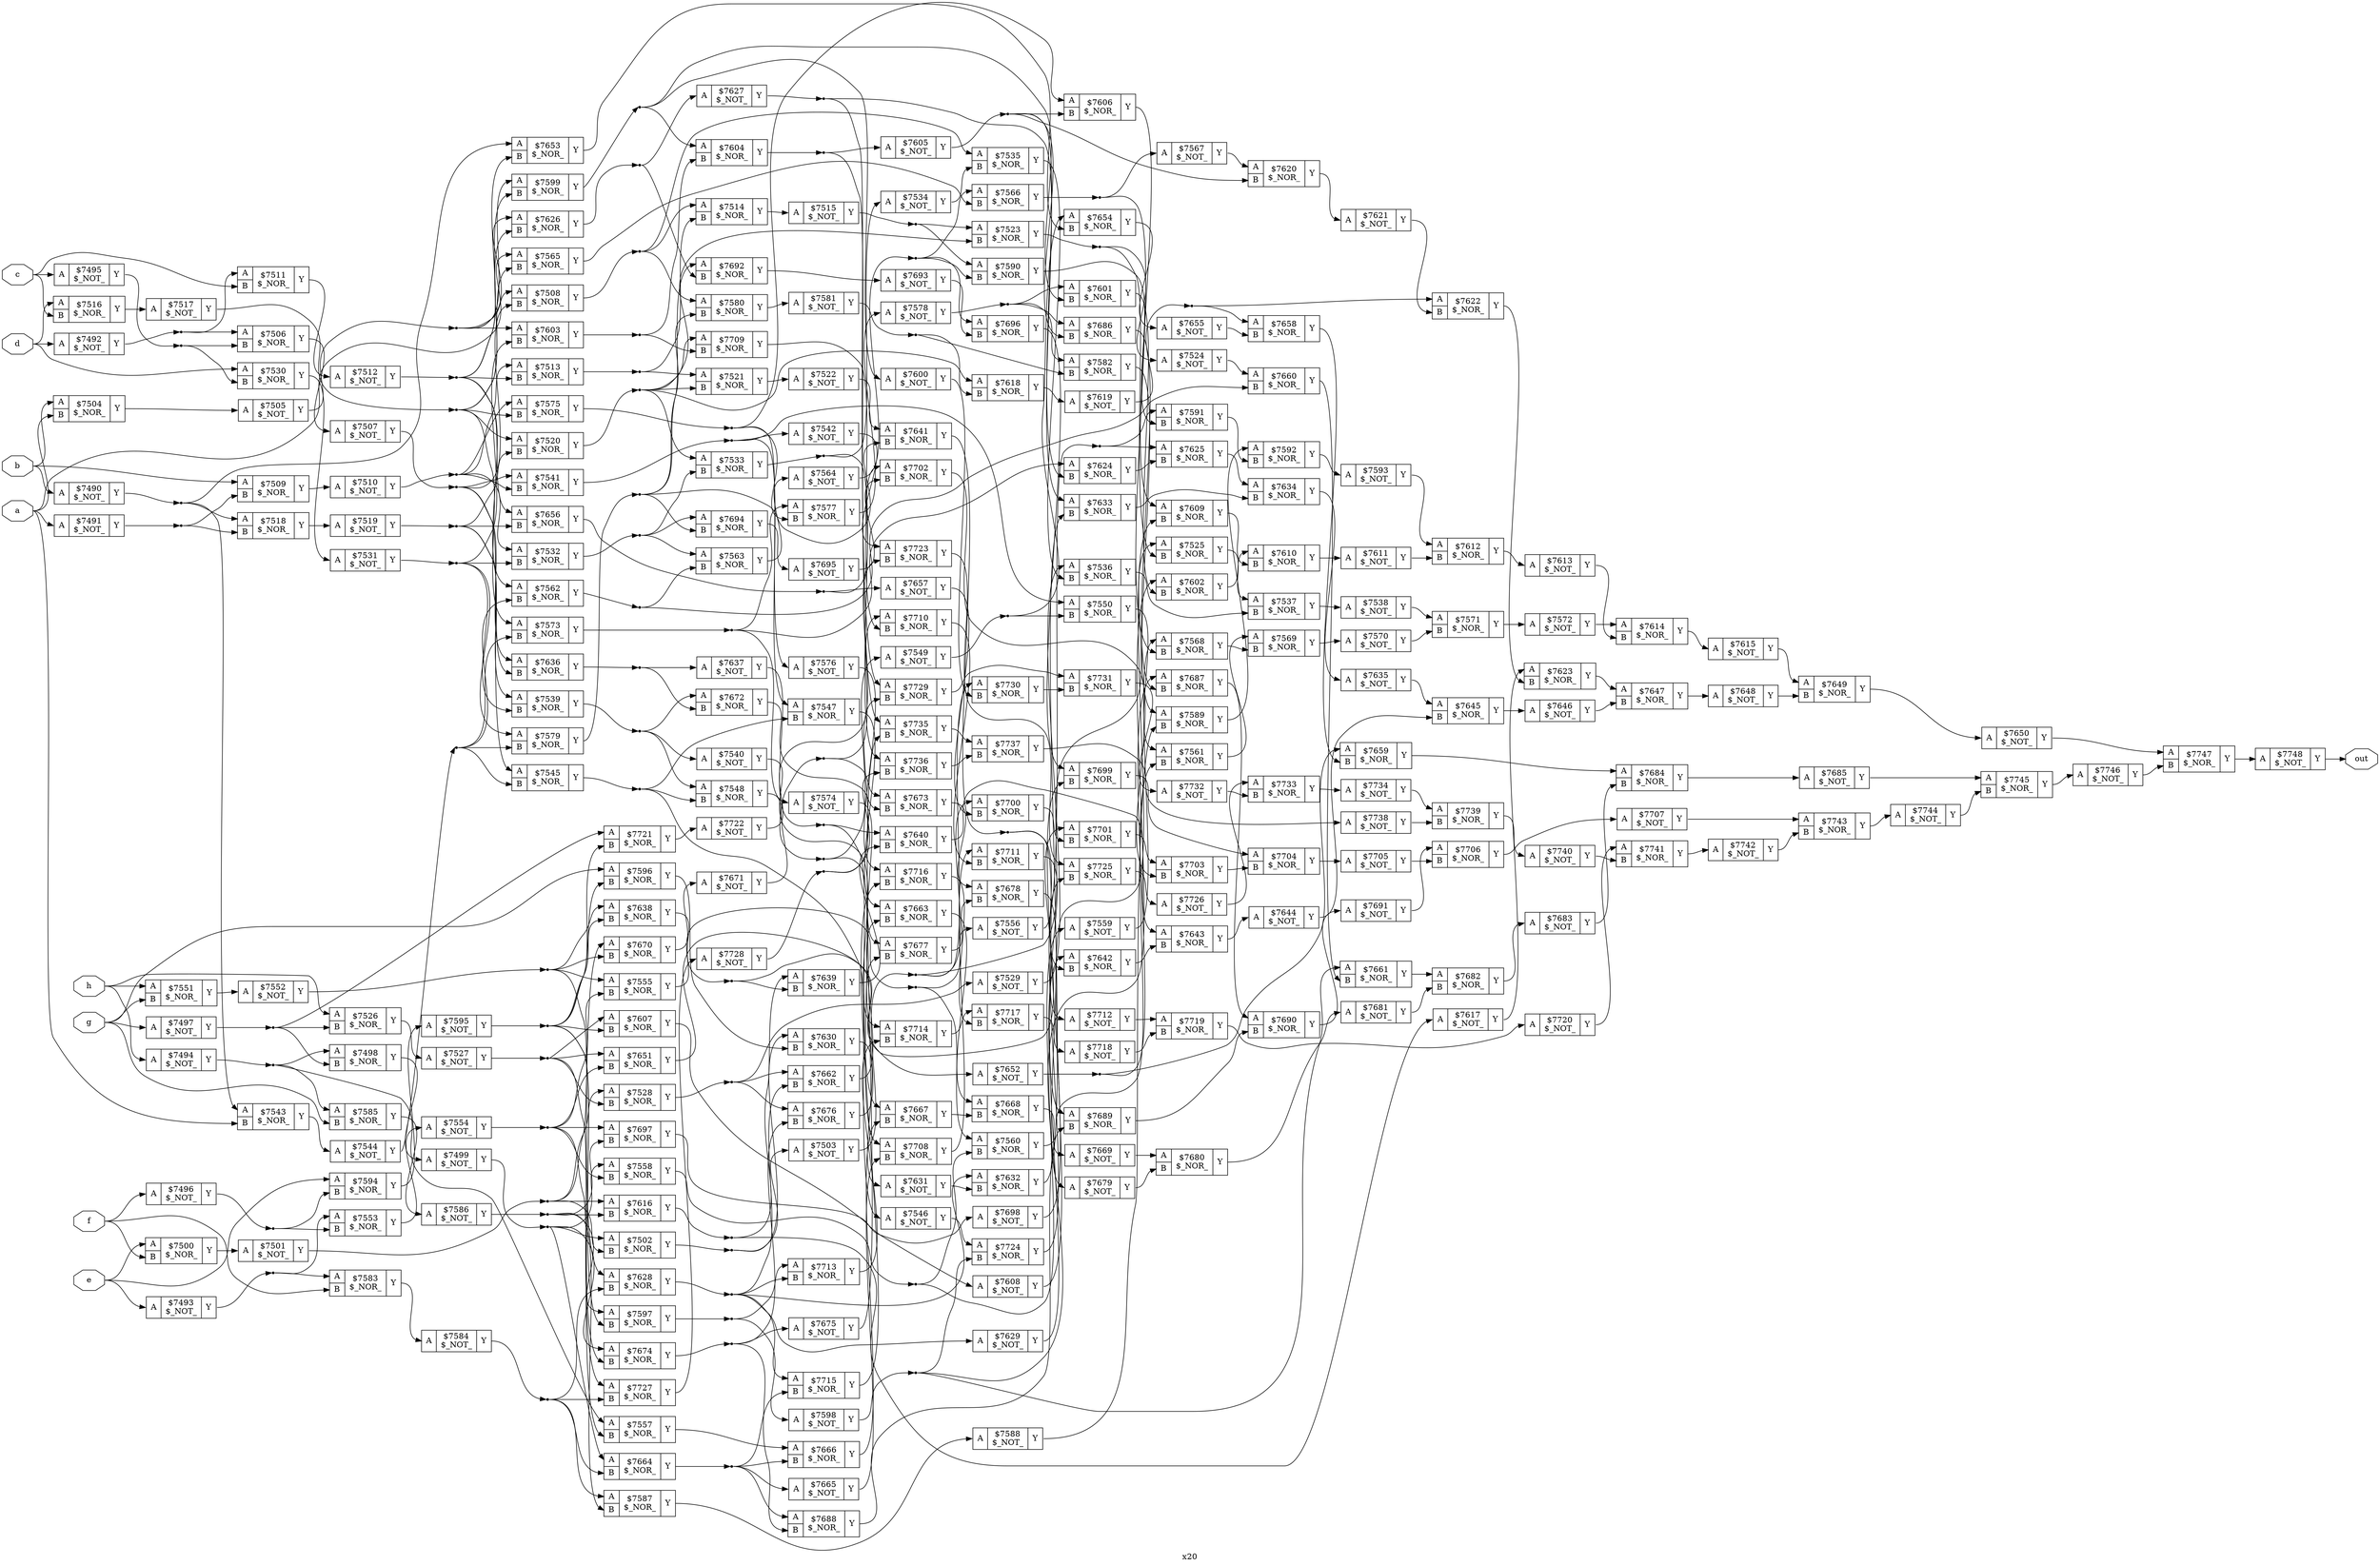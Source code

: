 digraph "x20" {
label="x20";
rankdir="LR";
remincross=true;
n259 [ shape=octagon, label="a", color="black", fontcolor="black" ];
n260 [ shape=octagon, label="b", color="black", fontcolor="black" ];
n261 [ shape=octagon, label="c", color="black", fontcolor="black" ];
n262 [ shape=octagon, label="d", color="black", fontcolor="black" ];
n263 [ shape=octagon, label="e", color="black", fontcolor="black" ];
n264 [ shape=octagon, label="f", color="black", fontcolor="black" ];
n265 [ shape=octagon, label="g", color="black", fontcolor="black" ];
n266 [ shape=octagon, label="h", color="black", fontcolor="black" ];
n267 [ shape=octagon, label="out", color="black", fontcolor="black" ];
c270 [ shape=record, label="{{<p268> A}|$7490\n$_NOT_|{<p269> Y}}" ];
c271 [ shape=record, label="{{<p268> A}|$7491\n$_NOT_|{<p269> Y}}" ];
c272 [ shape=record, label="{{<p268> A}|$7492\n$_NOT_|{<p269> Y}}" ];
c273 [ shape=record, label="{{<p268> A}|$7493\n$_NOT_|{<p269> Y}}" ];
c274 [ shape=record, label="{{<p268> A}|$7494\n$_NOT_|{<p269> Y}}" ];
c275 [ shape=record, label="{{<p268> A}|$7495\n$_NOT_|{<p269> Y}}" ];
c276 [ shape=record, label="{{<p268> A}|$7496\n$_NOT_|{<p269> Y}}" ];
c277 [ shape=record, label="{{<p268> A}|$7497\n$_NOT_|{<p269> Y}}" ];
c279 [ shape=record, label="{{<p268> A|<p278> B}|$7498\n$_NOR_|{<p269> Y}}" ];
c280 [ shape=record, label="{{<p268> A}|$7499\n$_NOT_|{<p269> Y}}" ];
c281 [ shape=record, label="{{<p268> A|<p278> B}|$7500\n$_NOR_|{<p269> Y}}" ];
c282 [ shape=record, label="{{<p268> A}|$7501\n$_NOT_|{<p269> Y}}" ];
c283 [ shape=record, label="{{<p268> A|<p278> B}|$7502\n$_NOR_|{<p269> Y}}" ];
c284 [ shape=record, label="{{<p268> A}|$7503\n$_NOT_|{<p269> Y}}" ];
c285 [ shape=record, label="{{<p268> A|<p278> B}|$7504\n$_NOR_|{<p269> Y}}" ];
c286 [ shape=record, label="{{<p268> A}|$7505\n$_NOT_|{<p269> Y}}" ];
c287 [ shape=record, label="{{<p268> A|<p278> B}|$7506\n$_NOR_|{<p269> Y}}" ];
c288 [ shape=record, label="{{<p268> A}|$7507\n$_NOT_|{<p269> Y}}" ];
c289 [ shape=record, label="{{<p268> A|<p278> B}|$7508\n$_NOR_|{<p269> Y}}" ];
c290 [ shape=record, label="{{<p268> A|<p278> B}|$7509\n$_NOR_|{<p269> Y}}" ];
c291 [ shape=record, label="{{<p268> A}|$7510\n$_NOT_|{<p269> Y}}" ];
c292 [ shape=record, label="{{<p268> A|<p278> B}|$7511\n$_NOR_|{<p269> Y}}" ];
c293 [ shape=record, label="{{<p268> A}|$7512\n$_NOT_|{<p269> Y}}" ];
c294 [ shape=record, label="{{<p268> A|<p278> B}|$7513\n$_NOR_|{<p269> Y}}" ];
c295 [ shape=record, label="{{<p268> A|<p278> B}|$7514\n$_NOR_|{<p269> Y}}" ];
c296 [ shape=record, label="{{<p268> A}|$7515\n$_NOT_|{<p269> Y}}" ];
c297 [ shape=record, label="{{<p268> A|<p278> B}|$7516\n$_NOR_|{<p269> Y}}" ];
c298 [ shape=record, label="{{<p268> A}|$7517\n$_NOT_|{<p269> Y}}" ];
c299 [ shape=record, label="{{<p268> A|<p278> B}|$7518\n$_NOR_|{<p269> Y}}" ];
c300 [ shape=record, label="{{<p268> A}|$7519\n$_NOT_|{<p269> Y}}" ];
c301 [ shape=record, label="{{<p268> A|<p278> B}|$7520\n$_NOR_|{<p269> Y}}" ];
c302 [ shape=record, label="{{<p268> A|<p278> B}|$7521\n$_NOR_|{<p269> Y}}" ];
c303 [ shape=record, label="{{<p268> A}|$7522\n$_NOT_|{<p269> Y}}" ];
c304 [ shape=record, label="{{<p268> A|<p278> B}|$7523\n$_NOR_|{<p269> Y}}" ];
c305 [ shape=record, label="{{<p268> A}|$7524\n$_NOT_|{<p269> Y}}" ];
c306 [ shape=record, label="{{<p268> A|<p278> B}|$7525\n$_NOR_|{<p269> Y}}" ];
c307 [ shape=record, label="{{<p268> A|<p278> B}|$7526\n$_NOR_|{<p269> Y}}" ];
c308 [ shape=record, label="{{<p268> A}|$7527\n$_NOT_|{<p269> Y}}" ];
c309 [ shape=record, label="{{<p268> A|<p278> B}|$7528\n$_NOR_|{<p269> Y}}" ];
c310 [ shape=record, label="{{<p268> A}|$7529\n$_NOT_|{<p269> Y}}" ];
c311 [ shape=record, label="{{<p268> A|<p278> B}|$7530\n$_NOR_|{<p269> Y}}" ];
c312 [ shape=record, label="{{<p268> A}|$7531\n$_NOT_|{<p269> Y}}" ];
c313 [ shape=record, label="{{<p268> A|<p278> B}|$7532\n$_NOR_|{<p269> Y}}" ];
c314 [ shape=record, label="{{<p268> A|<p278> B}|$7533\n$_NOR_|{<p269> Y}}" ];
c315 [ shape=record, label="{{<p268> A}|$7534\n$_NOT_|{<p269> Y}}" ];
c316 [ shape=record, label="{{<p268> A|<p278> B}|$7535\n$_NOR_|{<p269> Y}}" ];
c317 [ shape=record, label="{{<p268> A|<p278> B}|$7536\n$_NOR_|{<p269> Y}}" ];
c318 [ shape=record, label="{{<p268> A|<p278> B}|$7537\n$_NOR_|{<p269> Y}}" ];
c319 [ shape=record, label="{{<p268> A}|$7538\n$_NOT_|{<p269> Y}}" ];
c320 [ shape=record, label="{{<p268> A|<p278> B}|$7539\n$_NOR_|{<p269> Y}}" ];
c321 [ shape=record, label="{{<p268> A}|$7540\n$_NOT_|{<p269> Y}}" ];
c322 [ shape=record, label="{{<p268> A|<p278> B}|$7541\n$_NOR_|{<p269> Y}}" ];
c323 [ shape=record, label="{{<p268> A}|$7542\n$_NOT_|{<p269> Y}}" ];
c324 [ shape=record, label="{{<p268> A|<p278> B}|$7543\n$_NOR_|{<p269> Y}}" ];
c325 [ shape=record, label="{{<p268> A}|$7544\n$_NOT_|{<p269> Y}}" ];
c326 [ shape=record, label="{{<p268> A|<p278> B}|$7545\n$_NOR_|{<p269> Y}}" ];
c327 [ shape=record, label="{{<p268> A}|$7546\n$_NOT_|{<p269> Y}}" ];
c328 [ shape=record, label="{{<p268> A|<p278> B}|$7547\n$_NOR_|{<p269> Y}}" ];
c329 [ shape=record, label="{{<p268> A|<p278> B}|$7548\n$_NOR_|{<p269> Y}}" ];
c330 [ shape=record, label="{{<p268> A}|$7549\n$_NOT_|{<p269> Y}}" ];
c331 [ shape=record, label="{{<p268> A|<p278> B}|$7550\n$_NOR_|{<p269> Y}}" ];
c332 [ shape=record, label="{{<p268> A|<p278> B}|$7551\n$_NOR_|{<p269> Y}}" ];
c333 [ shape=record, label="{{<p268> A}|$7552\n$_NOT_|{<p269> Y}}" ];
c334 [ shape=record, label="{{<p268> A|<p278> B}|$7553\n$_NOR_|{<p269> Y}}" ];
c335 [ shape=record, label="{{<p268> A}|$7554\n$_NOT_|{<p269> Y}}" ];
c336 [ shape=record, label="{{<p268> A|<p278> B}|$7555\n$_NOR_|{<p269> Y}}" ];
c337 [ shape=record, label="{{<p268> A}|$7556\n$_NOT_|{<p269> Y}}" ];
c338 [ shape=record, label="{{<p268> A|<p278> B}|$7557\n$_NOR_|{<p269> Y}}" ];
c339 [ shape=record, label="{{<p268> A|<p278> B}|$7558\n$_NOR_|{<p269> Y}}" ];
c340 [ shape=record, label="{{<p268> A}|$7559\n$_NOT_|{<p269> Y}}" ];
c341 [ shape=record, label="{{<p268> A|<p278> B}|$7560\n$_NOR_|{<p269> Y}}" ];
c342 [ shape=record, label="{{<p268> A|<p278> B}|$7561\n$_NOR_|{<p269> Y}}" ];
c343 [ shape=record, label="{{<p268> A|<p278> B}|$7562\n$_NOR_|{<p269> Y}}" ];
c344 [ shape=record, label="{{<p268> A|<p278> B}|$7563\n$_NOR_|{<p269> Y}}" ];
c345 [ shape=record, label="{{<p268> A}|$7564\n$_NOT_|{<p269> Y}}" ];
c346 [ shape=record, label="{{<p268> A|<p278> B}|$7565\n$_NOR_|{<p269> Y}}" ];
c347 [ shape=record, label="{{<p268> A|<p278> B}|$7566\n$_NOR_|{<p269> Y}}" ];
c348 [ shape=record, label="{{<p268> A}|$7567\n$_NOT_|{<p269> Y}}" ];
c349 [ shape=record, label="{{<p268> A|<p278> B}|$7568\n$_NOR_|{<p269> Y}}" ];
c350 [ shape=record, label="{{<p268> A|<p278> B}|$7569\n$_NOR_|{<p269> Y}}" ];
c351 [ shape=record, label="{{<p268> A}|$7570\n$_NOT_|{<p269> Y}}" ];
c352 [ shape=record, label="{{<p268> A|<p278> B}|$7571\n$_NOR_|{<p269> Y}}" ];
c353 [ shape=record, label="{{<p268> A}|$7572\n$_NOT_|{<p269> Y}}" ];
c354 [ shape=record, label="{{<p268> A|<p278> B}|$7573\n$_NOR_|{<p269> Y}}" ];
c355 [ shape=record, label="{{<p268> A}|$7574\n$_NOT_|{<p269> Y}}" ];
c356 [ shape=record, label="{{<p268> A|<p278> B}|$7575\n$_NOR_|{<p269> Y}}" ];
c357 [ shape=record, label="{{<p268> A}|$7576\n$_NOT_|{<p269> Y}}" ];
c358 [ shape=record, label="{{<p268> A|<p278> B}|$7577\n$_NOR_|{<p269> Y}}" ];
c359 [ shape=record, label="{{<p268> A}|$7578\n$_NOT_|{<p269> Y}}" ];
c360 [ shape=record, label="{{<p268> A|<p278> B}|$7579\n$_NOR_|{<p269> Y}}" ];
c361 [ shape=record, label="{{<p268> A|<p278> B}|$7580\n$_NOR_|{<p269> Y}}" ];
c362 [ shape=record, label="{{<p268> A}|$7581\n$_NOT_|{<p269> Y}}" ];
c363 [ shape=record, label="{{<p268> A|<p278> B}|$7582\n$_NOR_|{<p269> Y}}" ];
c364 [ shape=record, label="{{<p268> A|<p278> B}|$7583\n$_NOR_|{<p269> Y}}" ];
c365 [ shape=record, label="{{<p268> A}|$7584\n$_NOT_|{<p269> Y}}" ];
c366 [ shape=record, label="{{<p268> A|<p278> B}|$7585\n$_NOR_|{<p269> Y}}" ];
c367 [ shape=record, label="{{<p268> A}|$7586\n$_NOT_|{<p269> Y}}" ];
c368 [ shape=record, label="{{<p268> A|<p278> B}|$7587\n$_NOR_|{<p269> Y}}" ];
c369 [ shape=record, label="{{<p268> A}|$7588\n$_NOT_|{<p269> Y}}" ];
c370 [ shape=record, label="{{<p268> A|<p278> B}|$7589\n$_NOR_|{<p269> Y}}" ];
c371 [ shape=record, label="{{<p268> A|<p278> B}|$7590\n$_NOR_|{<p269> Y}}" ];
c372 [ shape=record, label="{{<p268> A|<p278> B}|$7591\n$_NOR_|{<p269> Y}}" ];
c373 [ shape=record, label="{{<p268> A|<p278> B}|$7592\n$_NOR_|{<p269> Y}}" ];
c374 [ shape=record, label="{{<p268> A}|$7593\n$_NOT_|{<p269> Y}}" ];
c375 [ shape=record, label="{{<p268> A|<p278> B}|$7594\n$_NOR_|{<p269> Y}}" ];
c376 [ shape=record, label="{{<p268> A}|$7595\n$_NOT_|{<p269> Y}}" ];
c377 [ shape=record, label="{{<p268> A|<p278> B}|$7596\n$_NOR_|{<p269> Y}}" ];
c378 [ shape=record, label="{{<p268> A|<p278> B}|$7597\n$_NOR_|{<p269> Y}}" ];
c379 [ shape=record, label="{{<p268> A}|$7598\n$_NOT_|{<p269> Y}}" ];
c380 [ shape=record, label="{{<p268> A|<p278> B}|$7599\n$_NOR_|{<p269> Y}}" ];
c381 [ shape=record, label="{{<p268> A}|$7600\n$_NOT_|{<p269> Y}}" ];
c382 [ shape=record, label="{{<p268> A|<p278> B}|$7601\n$_NOR_|{<p269> Y}}" ];
c383 [ shape=record, label="{{<p268> A|<p278> B}|$7602\n$_NOR_|{<p269> Y}}" ];
c384 [ shape=record, label="{{<p268> A|<p278> B}|$7603\n$_NOR_|{<p269> Y}}" ];
c385 [ shape=record, label="{{<p268> A|<p278> B}|$7604\n$_NOR_|{<p269> Y}}" ];
c386 [ shape=record, label="{{<p268> A}|$7605\n$_NOT_|{<p269> Y}}" ];
c387 [ shape=record, label="{{<p268> A|<p278> B}|$7606\n$_NOR_|{<p269> Y}}" ];
c388 [ shape=record, label="{{<p268> A|<p278> B}|$7607\n$_NOR_|{<p269> Y}}" ];
c389 [ shape=record, label="{{<p268> A}|$7608\n$_NOT_|{<p269> Y}}" ];
c390 [ shape=record, label="{{<p268> A|<p278> B}|$7609\n$_NOR_|{<p269> Y}}" ];
c391 [ shape=record, label="{{<p268> A|<p278> B}|$7610\n$_NOR_|{<p269> Y}}" ];
c392 [ shape=record, label="{{<p268> A}|$7611\n$_NOT_|{<p269> Y}}" ];
c393 [ shape=record, label="{{<p268> A|<p278> B}|$7612\n$_NOR_|{<p269> Y}}" ];
c394 [ shape=record, label="{{<p268> A}|$7613\n$_NOT_|{<p269> Y}}" ];
c395 [ shape=record, label="{{<p268> A|<p278> B}|$7614\n$_NOR_|{<p269> Y}}" ];
c396 [ shape=record, label="{{<p268> A}|$7615\n$_NOT_|{<p269> Y}}" ];
c397 [ shape=record, label="{{<p268> A|<p278> B}|$7616\n$_NOR_|{<p269> Y}}" ];
c398 [ shape=record, label="{{<p268> A}|$7617\n$_NOT_|{<p269> Y}}" ];
c399 [ shape=record, label="{{<p268> A|<p278> B}|$7618\n$_NOR_|{<p269> Y}}" ];
c400 [ shape=record, label="{{<p268> A}|$7619\n$_NOT_|{<p269> Y}}" ];
c401 [ shape=record, label="{{<p268> A|<p278> B}|$7620\n$_NOR_|{<p269> Y}}" ];
c402 [ shape=record, label="{{<p268> A}|$7621\n$_NOT_|{<p269> Y}}" ];
c403 [ shape=record, label="{{<p268> A|<p278> B}|$7622\n$_NOR_|{<p269> Y}}" ];
c404 [ shape=record, label="{{<p268> A|<p278> B}|$7623\n$_NOR_|{<p269> Y}}" ];
c405 [ shape=record, label="{{<p268> A|<p278> B}|$7624\n$_NOR_|{<p269> Y}}" ];
c406 [ shape=record, label="{{<p268> A|<p278> B}|$7625\n$_NOR_|{<p269> Y}}" ];
c407 [ shape=record, label="{{<p268> A|<p278> B}|$7626\n$_NOR_|{<p269> Y}}" ];
c408 [ shape=record, label="{{<p268> A}|$7627\n$_NOT_|{<p269> Y}}" ];
c409 [ shape=record, label="{{<p268> A|<p278> B}|$7628\n$_NOR_|{<p269> Y}}" ];
c410 [ shape=record, label="{{<p268> A}|$7629\n$_NOT_|{<p269> Y}}" ];
c411 [ shape=record, label="{{<p268> A|<p278> B}|$7630\n$_NOR_|{<p269> Y}}" ];
c412 [ shape=record, label="{{<p268> A}|$7631\n$_NOT_|{<p269> Y}}" ];
c413 [ shape=record, label="{{<p268> A|<p278> B}|$7632\n$_NOR_|{<p269> Y}}" ];
c414 [ shape=record, label="{{<p268> A|<p278> B}|$7633\n$_NOR_|{<p269> Y}}" ];
c415 [ shape=record, label="{{<p268> A|<p278> B}|$7634\n$_NOR_|{<p269> Y}}" ];
c416 [ shape=record, label="{{<p268> A}|$7635\n$_NOT_|{<p269> Y}}" ];
c417 [ shape=record, label="{{<p268> A|<p278> B}|$7636\n$_NOR_|{<p269> Y}}" ];
c418 [ shape=record, label="{{<p268> A}|$7637\n$_NOT_|{<p269> Y}}" ];
c419 [ shape=record, label="{{<p268> A|<p278> B}|$7638\n$_NOR_|{<p269> Y}}" ];
c420 [ shape=record, label="{{<p268> A|<p278> B}|$7639\n$_NOR_|{<p269> Y}}" ];
c421 [ shape=record, label="{{<p268> A|<p278> B}|$7640\n$_NOR_|{<p269> Y}}" ];
c422 [ shape=record, label="{{<p268> A|<p278> B}|$7641\n$_NOR_|{<p269> Y}}" ];
c423 [ shape=record, label="{{<p268> A|<p278> B}|$7642\n$_NOR_|{<p269> Y}}" ];
c424 [ shape=record, label="{{<p268> A|<p278> B}|$7643\n$_NOR_|{<p269> Y}}" ];
c425 [ shape=record, label="{{<p268> A}|$7644\n$_NOT_|{<p269> Y}}" ];
c426 [ shape=record, label="{{<p268> A|<p278> B}|$7645\n$_NOR_|{<p269> Y}}" ];
c427 [ shape=record, label="{{<p268> A}|$7646\n$_NOT_|{<p269> Y}}" ];
c428 [ shape=record, label="{{<p268> A|<p278> B}|$7647\n$_NOR_|{<p269> Y}}" ];
c429 [ shape=record, label="{{<p268> A}|$7648\n$_NOT_|{<p269> Y}}" ];
c430 [ shape=record, label="{{<p268> A|<p278> B}|$7649\n$_NOR_|{<p269> Y}}" ];
c431 [ shape=record, label="{{<p268> A}|$7650\n$_NOT_|{<p269> Y}}" ];
c432 [ shape=record, label="{{<p268> A|<p278> B}|$7651\n$_NOR_|{<p269> Y}}" ];
c433 [ shape=record, label="{{<p268> A}|$7652\n$_NOT_|{<p269> Y}}" ];
c434 [ shape=record, label="{{<p268> A|<p278> B}|$7653\n$_NOR_|{<p269> Y}}" ];
c435 [ shape=record, label="{{<p268> A|<p278> B}|$7654\n$_NOR_|{<p269> Y}}" ];
c436 [ shape=record, label="{{<p268> A}|$7655\n$_NOT_|{<p269> Y}}" ];
c437 [ shape=record, label="{{<p268> A|<p278> B}|$7656\n$_NOR_|{<p269> Y}}" ];
c438 [ shape=record, label="{{<p268> A}|$7657\n$_NOT_|{<p269> Y}}" ];
c439 [ shape=record, label="{{<p268> A|<p278> B}|$7658\n$_NOR_|{<p269> Y}}" ];
c440 [ shape=record, label="{{<p268> A|<p278> B}|$7659\n$_NOR_|{<p269> Y}}" ];
c441 [ shape=record, label="{{<p268> A|<p278> B}|$7660\n$_NOR_|{<p269> Y}}" ];
c442 [ shape=record, label="{{<p268> A|<p278> B}|$7661\n$_NOR_|{<p269> Y}}" ];
c443 [ shape=record, label="{{<p268> A|<p278> B}|$7662\n$_NOR_|{<p269> Y}}" ];
c444 [ shape=record, label="{{<p268> A|<p278> B}|$7663\n$_NOR_|{<p269> Y}}" ];
c445 [ shape=record, label="{{<p268> A|<p278> B}|$7664\n$_NOR_|{<p269> Y}}" ];
c446 [ shape=record, label="{{<p268> A}|$7665\n$_NOT_|{<p269> Y}}" ];
c447 [ shape=record, label="{{<p268> A|<p278> B}|$7666\n$_NOR_|{<p269> Y}}" ];
c448 [ shape=record, label="{{<p268> A|<p278> B}|$7667\n$_NOR_|{<p269> Y}}" ];
c449 [ shape=record, label="{{<p268> A|<p278> B}|$7668\n$_NOR_|{<p269> Y}}" ];
c450 [ shape=record, label="{{<p268> A}|$7669\n$_NOT_|{<p269> Y}}" ];
c451 [ shape=record, label="{{<p268> A|<p278> B}|$7670\n$_NOR_|{<p269> Y}}" ];
c452 [ shape=record, label="{{<p268> A}|$7671\n$_NOT_|{<p269> Y}}" ];
c453 [ shape=record, label="{{<p268> A|<p278> B}|$7672\n$_NOR_|{<p269> Y}}" ];
c454 [ shape=record, label="{{<p268> A|<p278> B}|$7673\n$_NOR_|{<p269> Y}}" ];
c455 [ shape=record, label="{{<p268> A|<p278> B}|$7674\n$_NOR_|{<p269> Y}}" ];
c456 [ shape=record, label="{{<p268> A}|$7675\n$_NOT_|{<p269> Y}}" ];
c457 [ shape=record, label="{{<p268> A|<p278> B}|$7676\n$_NOR_|{<p269> Y}}" ];
c458 [ shape=record, label="{{<p268> A|<p278> B}|$7677\n$_NOR_|{<p269> Y}}" ];
c459 [ shape=record, label="{{<p268> A|<p278> B}|$7678\n$_NOR_|{<p269> Y}}" ];
c460 [ shape=record, label="{{<p268> A}|$7679\n$_NOT_|{<p269> Y}}" ];
c461 [ shape=record, label="{{<p268> A|<p278> B}|$7680\n$_NOR_|{<p269> Y}}" ];
c462 [ shape=record, label="{{<p268> A}|$7681\n$_NOT_|{<p269> Y}}" ];
c463 [ shape=record, label="{{<p268> A|<p278> B}|$7682\n$_NOR_|{<p269> Y}}" ];
c464 [ shape=record, label="{{<p268> A}|$7683\n$_NOT_|{<p269> Y}}" ];
c465 [ shape=record, label="{{<p268> A|<p278> B}|$7684\n$_NOR_|{<p269> Y}}" ];
c466 [ shape=record, label="{{<p268> A}|$7685\n$_NOT_|{<p269> Y}}" ];
c467 [ shape=record, label="{{<p268> A|<p278> B}|$7686\n$_NOR_|{<p269> Y}}" ];
c468 [ shape=record, label="{{<p268> A|<p278> B}|$7687\n$_NOR_|{<p269> Y}}" ];
c469 [ shape=record, label="{{<p268> A|<p278> B}|$7688\n$_NOR_|{<p269> Y}}" ];
c470 [ shape=record, label="{{<p268> A|<p278> B}|$7689\n$_NOR_|{<p269> Y}}" ];
c471 [ shape=record, label="{{<p268> A|<p278> B}|$7690\n$_NOR_|{<p269> Y}}" ];
c472 [ shape=record, label="{{<p268> A}|$7691\n$_NOT_|{<p269> Y}}" ];
c473 [ shape=record, label="{{<p268> A|<p278> B}|$7692\n$_NOR_|{<p269> Y}}" ];
c474 [ shape=record, label="{{<p268> A}|$7693\n$_NOT_|{<p269> Y}}" ];
c475 [ shape=record, label="{{<p268> A|<p278> B}|$7694\n$_NOR_|{<p269> Y}}" ];
c476 [ shape=record, label="{{<p268> A}|$7695\n$_NOT_|{<p269> Y}}" ];
c477 [ shape=record, label="{{<p268> A|<p278> B}|$7696\n$_NOR_|{<p269> Y}}" ];
c478 [ shape=record, label="{{<p268> A|<p278> B}|$7697\n$_NOR_|{<p269> Y}}" ];
c479 [ shape=record, label="{{<p268> A}|$7698\n$_NOT_|{<p269> Y}}" ];
c480 [ shape=record, label="{{<p268> A|<p278> B}|$7699\n$_NOR_|{<p269> Y}}" ];
c481 [ shape=record, label="{{<p268> A|<p278> B}|$7700\n$_NOR_|{<p269> Y}}" ];
c482 [ shape=record, label="{{<p268> A|<p278> B}|$7701\n$_NOR_|{<p269> Y}}" ];
c483 [ shape=record, label="{{<p268> A|<p278> B}|$7702\n$_NOR_|{<p269> Y}}" ];
c484 [ shape=record, label="{{<p268> A|<p278> B}|$7703\n$_NOR_|{<p269> Y}}" ];
c485 [ shape=record, label="{{<p268> A|<p278> B}|$7704\n$_NOR_|{<p269> Y}}" ];
c486 [ shape=record, label="{{<p268> A}|$7705\n$_NOT_|{<p269> Y}}" ];
c487 [ shape=record, label="{{<p268> A|<p278> B}|$7706\n$_NOR_|{<p269> Y}}" ];
c488 [ shape=record, label="{{<p268> A}|$7707\n$_NOT_|{<p269> Y}}" ];
c489 [ shape=record, label="{{<p268> A|<p278> B}|$7708\n$_NOR_|{<p269> Y}}" ];
c490 [ shape=record, label="{{<p268> A|<p278> B}|$7709\n$_NOR_|{<p269> Y}}" ];
c491 [ shape=record, label="{{<p268> A|<p278> B}|$7710\n$_NOR_|{<p269> Y}}" ];
c492 [ shape=record, label="{{<p268> A|<p278> B}|$7711\n$_NOR_|{<p269> Y}}" ];
c493 [ shape=record, label="{{<p268> A}|$7712\n$_NOT_|{<p269> Y}}" ];
c494 [ shape=record, label="{{<p268> A|<p278> B}|$7713\n$_NOR_|{<p269> Y}}" ];
c495 [ shape=record, label="{{<p268> A|<p278> B}|$7714\n$_NOR_|{<p269> Y}}" ];
c496 [ shape=record, label="{{<p268> A|<p278> B}|$7715\n$_NOR_|{<p269> Y}}" ];
c497 [ shape=record, label="{{<p268> A|<p278> B}|$7716\n$_NOR_|{<p269> Y}}" ];
c498 [ shape=record, label="{{<p268> A|<p278> B}|$7717\n$_NOR_|{<p269> Y}}" ];
c499 [ shape=record, label="{{<p268> A}|$7718\n$_NOT_|{<p269> Y}}" ];
c500 [ shape=record, label="{{<p268> A|<p278> B}|$7719\n$_NOR_|{<p269> Y}}" ];
c501 [ shape=record, label="{{<p268> A}|$7720\n$_NOT_|{<p269> Y}}" ];
c502 [ shape=record, label="{{<p268> A|<p278> B}|$7721\n$_NOR_|{<p269> Y}}" ];
c503 [ shape=record, label="{{<p268> A}|$7722\n$_NOT_|{<p269> Y}}" ];
c504 [ shape=record, label="{{<p268> A|<p278> B}|$7723\n$_NOR_|{<p269> Y}}" ];
c505 [ shape=record, label="{{<p268> A|<p278> B}|$7724\n$_NOR_|{<p269> Y}}" ];
c506 [ shape=record, label="{{<p268> A|<p278> B}|$7725\n$_NOR_|{<p269> Y}}" ];
c507 [ shape=record, label="{{<p268> A}|$7726\n$_NOT_|{<p269> Y}}" ];
c508 [ shape=record, label="{{<p268> A|<p278> B}|$7727\n$_NOR_|{<p269> Y}}" ];
c509 [ shape=record, label="{{<p268> A}|$7728\n$_NOT_|{<p269> Y}}" ];
c510 [ shape=record, label="{{<p268> A|<p278> B}|$7729\n$_NOR_|{<p269> Y}}" ];
c511 [ shape=record, label="{{<p268> A|<p278> B}|$7730\n$_NOR_|{<p269> Y}}" ];
c512 [ shape=record, label="{{<p268> A|<p278> B}|$7731\n$_NOR_|{<p269> Y}}" ];
c513 [ shape=record, label="{{<p268> A}|$7732\n$_NOT_|{<p269> Y}}" ];
c514 [ shape=record, label="{{<p268> A|<p278> B}|$7733\n$_NOR_|{<p269> Y}}" ];
c515 [ shape=record, label="{{<p268> A}|$7734\n$_NOT_|{<p269> Y}}" ];
c516 [ shape=record, label="{{<p268> A|<p278> B}|$7735\n$_NOR_|{<p269> Y}}" ];
c517 [ shape=record, label="{{<p268> A|<p278> B}|$7736\n$_NOR_|{<p269> Y}}" ];
c518 [ shape=record, label="{{<p268> A|<p278> B}|$7737\n$_NOR_|{<p269> Y}}" ];
c519 [ shape=record, label="{{<p268> A}|$7738\n$_NOT_|{<p269> Y}}" ];
c520 [ shape=record, label="{{<p268> A|<p278> B}|$7739\n$_NOR_|{<p269> Y}}" ];
c521 [ shape=record, label="{{<p268> A}|$7740\n$_NOT_|{<p269> Y}}" ];
c522 [ shape=record, label="{{<p268> A|<p278> B}|$7741\n$_NOR_|{<p269> Y}}" ];
c523 [ shape=record, label="{{<p268> A}|$7742\n$_NOT_|{<p269> Y}}" ];
c524 [ shape=record, label="{{<p268> A|<p278> B}|$7743\n$_NOR_|{<p269> Y}}" ];
c525 [ shape=record, label="{{<p268> A}|$7744\n$_NOT_|{<p269> Y}}" ];
c526 [ shape=record, label="{{<p268> A|<p278> B}|$7745\n$_NOR_|{<p269> Y}}" ];
c527 [ shape=record, label="{{<p268> A}|$7746\n$_NOT_|{<p269> Y}}" ];
c528 [ shape=record, label="{{<p268> A|<p278> B}|$7747\n$_NOR_|{<p269> Y}}" ];
c529 [ shape=record, label="{{<p268> A}|$7748\n$_NOT_|{<p269> Y}}" ];
c361:p269:e -> c362:p268:w [color="black", label=""];
c370:p269:e -> c373:p268:w [color="black", label=""];
c451:p269:e -> c452:p268:w [color="black", label=""];
n101 [ shape=point ];
c452:p269:e -> n101:w [color="black", label=""];
n101:e -> c454:p268:w [color="black", label=""];
n101:e -> c491:p268:w [color="black", label=""];
c453:p269:e -> c454:p278:w [color="black", label=""];
c454:p269:e -> c459:p268:w [color="black", label=""];
n104 [ shape=point ];
c455:p269:e -> n104:w [color="black", label=""];
n104:e -> c456:p268:w [color="black", label=""];
n104:e -> c457:p278:w [color="black", label=""];
n104:e -> c469:p278:w [color="black", label=""];
c456:p269:e -> c516:p278:w [color="black", label=""];
c457:p269:e -> c458:p278:w [color="black", label=""];
c458:p269:e -> c459:p278:w [color="black", label=""];
c459:p269:e -> c460:p268:w [color="black", label=""];
c460:p269:e -> c461:p278:w [color="black", label=""];
n11 [ shape=point ];
c270:p269:e -> n11:w [color="black", label=""];
n11:e -> c299:p268:w [color="black", label=""];
n11:e -> c324:p268:w [color="black", label=""];
n11:e -> c434:p268:w [color="black", label=""];
n110 [ shape=point ];
c280:p269:e -> n110:w [color="black", label=""];
n110:e -> c283:p268:w [color="black", label=""];
n110:e -> c339:p268:w [color="black", label=""];
n110:e -> c445:p268:w [color="black", label=""];
n110:e -> c455:p268:w [color="black", label=""];
c461:p269:e -> c462:p268:w [color="black", label=""];
c462:p269:e -> c463:p278:w [color="black", label=""];
c463:p269:e -> c464:p268:w [color="black", label=""];
c464:p269:e -> c465:p278:w [color="black", label=""];
c465:p269:e -> c466:p268:w [color="black", label=""];
c466:p269:e -> c526:p268:w [color="black", label=""];
c467:p269:e -> c468:p278:w [color="black", label=""];
c468:p269:e -> c471:p268:w [color="black", label=""];
c469:p269:e -> c470:p278:w [color="black", label=""];
c371:p269:e -> c372:p278:w [color="black", label=""];
c470:p269:e -> c471:p278:w [color="black", label=""];
c281:p269:e -> c282:p268:w [color="black", label=""];
c471:p269:e -> c472:p268:w [color="black", label=""];
c472:p269:e -> c487:p268:w [color="black", label=""];
c473:p269:e -> c474:p268:w [color="black", label=""];
c474:p269:e -> c477:p278:w [color="black", label=""];
c475:p269:e -> c476:p268:w [color="black", label=""];
c476:p269:e -> c483:p278:w [color="black", label=""];
c477:p269:e -> c480:p268:w [color="black", label=""];
c478:p269:e -> c479:p268:w [color="black", label=""];
c372:p269:e -> c373:p278:w [color="black", label=""];
c479:p269:e -> c480:p278:w [color="black", label=""];
c480:p269:e -> c485:p268:w [color="black", label=""];
n132 [ shape=point ];
c282:p269:e -> n132:w [color="black", label=""];
n132:e -> c283:p278:w [color="black", label=""];
n132:e -> c309:p268:w [color="black", label=""];
n132:e -> c397:p268:w [color="black", label=""];
n132:e -> c451:p268:w [color="black", label=""];
c481:p269:e -> c482:p278:w [color="black", label=""];
c482:p269:e -> c484:p268:w [color="black", label=""];
c483:p269:e -> c484:p278:w [color="black", label=""];
c484:p269:e -> c485:p278:w [color="black", label=""];
c485:p269:e -> c486:p268:w [color="black", label=""];
c486:p269:e -> c487:p278:w [color="black", label=""];
c487:p269:e -> c488:p268:w [color="black", label=""];
c373:p269:e -> c374:p268:w [color="black", label=""];
c488:p269:e -> c524:p268:w [color="black", label=""];
c489:p269:e -> c492:p268:w [color="black", label=""];
c490:p269:e -> c491:p278:w [color="black", label=""];
n143 [ shape=point ];
c283:p269:e -> n143:w [color="black", label=""];
n143:e -> c284:p268:w [color="black", label=""];
n143:e -> c411:p268:w [color="black", label=""];
c491:p269:e -> c492:p278:w [color="black", label=""];
c492:p269:e -> c493:p268:w [color="black", label=""];
c493:p269:e -> c500:p268:w [color="black", label=""];
c494:p269:e -> c495:p278:w [color="black", label=""];
c495:p269:e -> c498:p268:w [color="black", label=""];
c496:p269:e -> c497:p278:w [color="black", label=""];
c374:p269:e -> c393:p268:w [color="black", label=""];
c497:p269:e -> c498:p278:w [color="black", label=""];
c498:p269:e -> c499:p268:w [color="black", label=""];
c499:p269:e -> c500:p278:w [color="black", label=""];
c500:p269:e -> c501:p268:w [color="black", label=""];
n154 [ shape=point ];
c284:p269:e -> n154:w [color="black", label=""];
n154:e -> c306:p268:w [color="black", label=""];
n154:e -> c481:p268:w [color="black", label=""];
n154:e -> c511:p268:w [color="black", label=""];
c501:p269:e -> c522:p268:w [color="black", label=""];
c502:p269:e -> c503:p268:w [color="black", label=""];
c503:p269:e -> c504:p278:w [color="black", label=""];
c504:p269:e -> c506:p268:w [color="black", label=""];
c505:p269:e -> c506:p278:w [color="black", label=""];
c375:p269:e -> c376:p268:w [color="black", label=""];
c506:p269:e -> c507:p268:w [color="black", label=""];
c507:p269:e -> c514:p268:w [color="black", label=""];
c508:p269:e -> c509:p268:w [color="black", label=""];
n163 [ shape=point ];
c509:p269:e -> n163:w [color="black", label=""];
n163:e -> c510:p278:w [color="black", label=""];
n163:e -> c517:p278:w [color="black", label=""];
c510:p269:e -> c512:p268:w [color="black", label=""];
c285:p269:e -> c286:p268:w [color="black", label=""];
c511:p269:e -> c512:p278:w [color="black", label=""];
c512:p269:e -> c513:p268:w [color="black", label=""];
c513:p269:e -> c514:p278:w [color="black", label=""];
c514:p269:e -> c515:p268:w [color="black", label=""];
n17 [ shape=point ];
c376:p269:e -> n17:w [color="black", label=""];
n17:e -> c377:p278:w [color="black", label=""];
n17:e -> c378:p278:w [color="black", label=""];
n17:e -> c388:p278:w [color="black", label=""];
n17:e -> c419:p278:w [color="black", label=""];
n17:e -> c455:p278:w [color="black", label=""];
n17:e -> c502:p278:w [color="black", label=""];
c515:p269:e -> c520:p268:w [color="black", label=""];
c516:p269:e -> c518:p268:w [color="black", label=""];
c517:p269:e -> c518:p278:w [color="black", label=""];
c518:p269:e -> c519:p268:w [color="black", label=""];
c519:p269:e -> c520:p278:w [color="black", label=""];
c520:p269:e -> c521:p268:w [color="black", label=""];
n176 [ shape=point ];
c286:p269:e -> n176:w [color="black", label=""];
n176:e -> c289:p268:w [color="black", label=""];
n176:e -> c380:p268:w [color="black", label=""];
n176:e -> c384:p268:w [color="black", label=""];
n176:e -> c407:p268:w [color="black", label=""];
c521:p269:e -> c522:p278:w [color="black", label=""];
c522:p269:e -> c523:p268:w [color="black", label=""];
c523:p269:e -> c524:p278:w [color="black", label=""];
c377:p269:e -> c411:p278:w [color="black", label=""];
c524:p269:e -> c525:p268:w [color="black", label=""];
c525:p269:e -> c526:p278:w [color="black", label=""];
c526:p269:e -> c527:p268:w [color="black", label=""];
c527:p269:e -> c528:p278:w [color="black", label=""];
c528:p269:e -> c529:p268:w [color="black", label=""];
c287:p269:e -> c288:p268:w [color="black", label=""];
n186 [ shape=point ];
c288:p269:e -> n186:w [color="black", label=""];
n186:e -> c289:p278:w [color="black", label=""];
n186:e -> c322:p268:w [color="black", label=""];
n186:e -> c326:p268:w [color="black", label=""];
n186:e -> c417:p268:w [color="black", label=""];
n187 [ shape=point ];
c289:p269:e -> n187:w [color="black", label=""];
n187:e -> c295:p268:w [color="black", label=""];
n187:e -> c316:p268:w [color="black", label=""];
n187:e -> c361:p268:w [color="black", label=""];
c290:p269:e -> c291:p268:w [color="black", label=""];
n189 [ shape=point ];
c291:p269:e -> n189:w [color="black", label=""];
n189:e -> c294:p268:w [color="black", label=""];
n189:e -> c313:p268:w [color="black", label=""];
n189:e -> c322:p278:w [color="black", label=""];
n189:e -> c356:p268:w [color="black", label=""];
n19 [ shape=point ];
c378:p269:e -> n19:w [color="black", label=""];
n19:e -> c379:p268:w [color="black", label=""];
n19:e -> c494:p268:w [color="black", label=""];
c292:p269:e -> c293:p268:w [color="black", label=""];
n191 [ shape=point ];
c293:p269:e -> n191:w [color="black", label=""];
n191:e -> c294:p278:w [color="black", label=""];
n191:e -> c343:p268:w [color="black", label=""];
n191:e -> c380:p278:w [color="black", label=""];
n191:e -> c434:p278:w [color="black", label=""];
n191:e -> c437:p268:w [color="black", label=""];
n192 [ shape=point ];
c294:p269:e -> n192:w [color="black", label=""];
n192:e -> c295:p278:w [color="black", label=""];
n192:e -> c302:p268:w [color="black", label=""];
c295:p269:e -> c296:p268:w [color="black", label=""];
n194 [ shape=point ];
c296:p269:e -> n194:w [color="black", label=""];
n194:e -> c304:p268:w [color="black", label=""];
n194:e -> c371:p268:w [color="black", label=""];
c297:p269:e -> c298:p268:w [color="black", label=""];
n196 [ shape=point ];
c298:p269:e -> n196:w [color="black", label=""];
n196:e -> c301:p268:w [color="black", label=""];
n196:e -> c346:p278:w [color="black", label=""];
n196:e -> c354:p268:w [color="black", label=""];
n196:e -> c356:p278:w [color="black", label=""];
n196:e -> c407:p278:w [color="black", label=""];
c299:p269:e -> c300:p268:w [color="black", label=""];
n198 [ shape=point ];
c300:p269:e -> n198:w [color="black", label=""];
n198:e -> c301:p278:w [color="black", label=""];
n198:e -> c320:p268:w [color="black", label=""];
n198:e -> c417:p278:w [color="black", label=""];
n198:e -> c437:p278:w [color="black", label=""];
n199 [ shape=point ];
c301:p269:e -> n199:w [color="black", label=""];
n199:e -> c302:p278:w [color="black", label=""];
n199:e -> c304:p278:w [color="black", label=""];
n199:e -> c314:p268:w [color="black", label=""];
n199:e -> c399:p268:w [color="black", label=""];
n199:e -> c490:p268:w [color="black", label=""];
n2 [ shape=point ];
c362:p269:e -> n2:w [color="black", label=""];
n2:e -> c363:p278:w [color="black", label=""];
n2:e -> c399:p278:w [color="black", label=""];
n20 [ shape=point ];
c379:p269:e -> n20:w [color="black", label=""];
n20:e -> c383:p268:w [color="black", label=""];
n20:e -> c442:p268:w [color="black", label=""];
n20:e -> c505:p278:w [color="black", label=""];
c302:p269:e -> c303:p268:w [color="black", label=""];
c303:p269:e -> c422:p268:w [color="black", label=""];
n202 [ shape=point ];
c304:p269:e -> n202:w [color="black", label=""];
n202:e -> c305:p268:w [color="black", label=""];
n202:e -> c306:p278:w [color="black", label=""];
c305:p269:e -> c441:p268:w [color="black", label=""];
c306:p269:e -> c318:p268:w [color="black", label=""];
c307:p269:e -> c308:p268:w [color="black", label=""];
n206 [ shape=point ];
c308:p269:e -> n206:w [color="black", label=""];
n206:e -> c309:p278:w [color="black", label=""];
n206:e -> c388:p268:w [color="black", label=""];
n206:e -> c432:p268:w [color="black", label=""];
n206:e -> c508:p268:w [color="black", label=""];
n207 [ shape=point ];
c309:p269:e -> n207:w [color="black", label=""];
n207:e -> c310:p268:w [color="black", label=""];
n207:e -> c443:p268:w [color="black", label=""];
n207:e -> c457:p268:w [color="black", label=""];
c310:p269:e -> c317:p268:w [color="black", label=""];
c311:p269:e -> c312:p268:w [color="black", label=""];
n21 [ shape=point ];
c380:p269:e -> n21:w [color="black", label=""];
n21:e -> c381:p268:w [color="black", label=""];
n21:e -> c382:p278:w [color="black", label=""];
n21:e -> c385:p268:w [color="black", label=""];
n210 [ shape=point ];
c312:p269:e -> n210:w [color="black", label=""];
n210:e -> c313:p278:w [color="black", label=""];
n210:e -> c320:p278:w [color="black", label=""];
n210:e -> c360:p268:w [color="black", label=""];
n210:e -> c384:p278:w [color="black", label=""];
n211 [ shape=point ];
c313:p269:e -> n211:w [color="black", label=""];
n211:e -> c314:p278:w [color="black", label=""];
n211:e -> c344:p268:w [color="black", label=""];
n211:e -> c475:p268:w [color="black", label=""];
n212 [ shape=point ];
c314:p269:e -> n212:w [color="black", label=""];
n212:e -> c315:p268:w [color="black", label=""];
n212:e -> c517:p268:w [color="black", label=""];
c315:p269:e -> c316:p278:w [color="black", label=""];
c316:p269:e -> c317:p278:w [color="black", label=""];
c317:p269:e -> c318:p278:w [color="black", label=""];
c318:p269:e -> c319:p268:w [color="black", label=""];
c319:p269:e -> c352:p268:w [color="black", label=""];
n218 [ shape=point ];
c320:p269:e -> n218:w [color="black", label=""];
n218:e -> c321:p268:w [color="black", label=""];
n218:e -> c329:p268:w [color="black", label=""];
n218:e -> c453:p268:w [color="black", label=""];
c321:p269:e -> c495:p268:w [color="black", label=""];
n22 [ shape=point ];
c271:p269:e -> n22:w [color="black", label=""];
n22:e -> c290:p278:w [color="black", label=""];
n22:e -> c299:p278:w [color="black", label=""];
n220 [ shape=point ];
c322:p269:e -> n220:w [color="black", label=""];
n220:e -> c323:p268:w [color="black", label=""];
n220:e -> c328:p268:w [color="black", label=""];
n220:e -> c331:p268:w [color="black", label=""];
c323:p269:e -> c504:p268:w [color="black", label=""];
c324:p269:e -> c325:p268:w [color="black", label=""];
n223 [ shape=point ];
c325:p269:e -> n223:w [color="black", label=""];
n223:e -> c326:p278:w [color="black", label=""];
n223:e -> c343:p278:w [color="black", label=""];
n223:e -> c354:p278:w [color="black", label=""];
n223:e -> c360:p278:w [color="black", label=""];
n224 [ shape=point ];
c326:p269:e -> n224:w [color="black", label=""];
n224:e -> c327:p268:w [color="black", label=""];
n224:e -> c328:p278:w [color="black", label=""];
n224:e -> c329:p278:w [color="black", label=""];
c327:p269:e -> c505:p268:w [color="black", label=""];
c328:p269:e -> c444:p268:w [color="black", label=""];
n227 [ shape=point ];
c329:p269:e -> n227:w [color="black", label=""];
n227:e -> c330:p268:w [color="black", label=""];
n227:e -> c489:p268:w [color="black", label=""];
n228 [ shape=point ];
c330:p269:e -> n228:w [color="black", label=""];
n228:e -> c331:p278:w [color="black", label=""];
n228:e -> c435:p268:w [color="black", label=""];
c331:p269:e -> c342:p268:w [color="black", label=""];
c381:p269:e -> c511:p278:w [color="black", label=""];
c332:p269:e -> c333:p268:w [color="black", label=""];
n231 [ shape=point ];
c333:p269:e -> n231:w [color="black", label=""];
n231:e -> c336:p268:w [color="black", label=""];
n231:e -> c409:p268:w [color="black", label=""];
n231:e -> c419:p268:w [color="black", label=""];
n231:e -> c451:p278:w [color="black", label=""];
c334:p269:e -> c335:p268:w [color="black", label=""];
n233 [ shape=point ];
c335:p269:e -> n233:w [color="black", label=""];
n233:e -> c336:p278:w [color="black", label=""];
n233:e -> c338:p278:w [color="black", label=""];
n233:e -> c339:p278:w [color="black", label=""];
n233:e -> c432:p278:w [color="black", label=""];
n233:e -> c478:p268:w [color="black", label=""];
n234 [ shape=point ];
c336:p269:e -> n234:w [color="black", label=""];
n234:e -> c337:p268:w [color="black", label=""];
n234:e -> c341:p268:w [color="black", label=""];
n235 [ shape=point ];
c337:p269:e -> n235:w [color="black", label=""];
n235:e -> c372:p268:w [color="black", label=""];
n235:e -> c406:p268:w [color="black", label=""];
c338:p269:e -> c447:p268:w [color="black", label=""];
n237 [ shape=point ];
c339:p269:e -> n237:w [color="black", label=""];
n237:e -> c340:p268:w [color="black", label=""];
n237:e -> c341:p278:w [color="black", label=""];
c340:p269:e -> c349:p268:w [color="black", label=""];
c341:p269:e -> c342:p278:w [color="black", label=""];
c382:p269:e -> c383:p278:w [color="black", label=""];
c342:p269:e -> c350:p268:w [color="black", label=""];
n241 [ shape=point ];
c343:p269:e -> n241:w [color="black", label=""];
n241:e -> c344:p278:w [color="black", label=""];
n241:e -> c441:p278:w [color="black", label=""];
c344:p269:e -> c345:p268:w [color="black", label=""];
n243 [ shape=point ];
c345:p269:e -> n243:w [color="black", label=""];
n243:e -> c347:p268:w [color="black", label=""];
n243:e -> c371:p278:w [color="black", label=""];
n243:e -> c477:p268:w [color="black", label=""];
c346:p269:e -> c347:p278:w [color="black", label=""];
n245 [ shape=point ];
c347:p269:e -> n245:w [color="black", label=""];
n245:e -> c348:p268:w [color="black", label=""];
n245:e -> c349:p278:w [color="black", label=""];
c348:p269:e -> c401:p268:w [color="black", label=""];
c349:p269:e -> c350:p278:w [color="black", label=""];
c350:p269:e -> c351:p268:w [color="black", label=""];
c351:p269:e -> c352:p278:w [color="black", label=""];
c383:p269:e -> c391:p268:w [color="black", label=""];
c352:p269:e -> c353:p268:w [color="black", label=""];
c353:p269:e -> c395:p268:w [color="black", label=""];
n252 [ shape=point ];
c354:p269:e -> n252:w [color="black", label=""];
n252:e -> c355:p268:w [color="black", label=""];
n252:e -> c358:p268:w [color="black", label=""];
n252:e -> c405:p268:w [color="black", label=""];
c355:p269:e -> c458:p268:w [color="black", label=""];
n254 [ shape=point ];
c356:p269:e -> n254:w [color="black", label=""];
n254:e -> c357:p268:w [color="black", label=""];
n254:e -> c358:p278:w [color="black", label=""];
n254:e -> c387:p268:w [color="black", label=""];
c357:p269:e -> c497:p268:w [color="black", label=""];
c358:p269:e -> c359:p268:w [color="black", label=""];
n257 [ shape=point ];
c359:p269:e -> n257:w [color="black", label=""];
n257:e -> c363:p268:w [color="black", label=""];
n257:e -> c382:p268:w [color="black", label=""];
n257:e -> c467:p268:w [color="black", label=""];
n258 [ shape=point ];
c360:p269:e -> n258:w [color="black", label=""];
n258:e -> c361:p278:w [color="black", label=""];
n258:e -> c422:p278:w [color="black", label=""];
n258:e -> c473:p268:w [color="black", label=""];
n258:e -> c475:p278:w [color="black", label=""];
n259:e -> c271:p268:w [color="black", label=""];
n259:e -> c285:p278:w [color="black", label=""];
n259:e -> c324:p278:w [color="black", label=""];
n259:e -> c346:p268:w [color="black", label=""];
n26 [ shape=point ];
c384:p269:e -> n26:w [color="black", label=""];
n26:e -> c385:p278:w [color="black", label=""];
n26:e -> c490:p278:w [color="black", label=""];
n260:e -> c270:p268:w [color="black", label=""];
n260:e -> c285:p268:w [color="black", label=""];
n260:e -> c290:p268:w [color="black", label=""];
n261:e -> c275:p268:w [color="black", label=""];
n261:e -> c292:p278:w [color="black", label=""];
n261:e -> c297:p278:w [color="black", label=""];
n262:e -> c272:p268:w [color="black", label=""];
n262:e -> c297:p268:w [color="black", label=""];
n262:e -> c311:p268:w [color="black", label=""];
n263:e -> c273:p268:w [color="black", label=""];
n263:e -> c281:p268:w [color="black", label=""];
n263:e -> c375:p268:w [color="black", label=""];
n264:e -> c276:p268:w [color="black", label=""];
n264:e -> c281:p278:w [color="black", label=""];
n264:e -> c364:p278:w [color="black", label=""];
n265:e -> c277:p268:w [color="black", label=""];
n265:e -> c332:p278:w [color="black", label=""];
n265:e -> c366:p278:w [color="black", label=""];
n265:e -> c377:p268:w [color="black", label=""];
n266:e -> c274:p268:w [color="black", label=""];
n266:e -> c307:p268:w [color="black", label=""];
n266:e -> c332:p268:w [color="black", label=""];
c529:p269:e -> n267:w [color="black", label=""];
n27 [ shape=point ];
c385:p269:e -> n27:w [color="black", label=""];
n27:e -> c386:p268:w [color="black", label=""];
n27:e -> c516:p268:w [color="black", label=""];
n28 [ shape=point ];
c386:p269:e -> n28:w [color="black", label=""];
n28:e -> c387:p278:w [color="black", label=""];
n28:e -> c401:p278:w [color="black", label=""];
n28:e -> c405:p278:w [color="black", label=""];
n28:e -> c467:p278:w [color="black", label=""];
c387:p269:e -> c390:p268:w [color="black", label=""];
c363:p269:e -> c370:p268:w [color="black", label=""];
c388:p269:e -> c389:p268:w [color="black", label=""];
c389:p269:e -> c390:p278:w [color="black", label=""];
c390:p269:e -> c391:p278:w [color="black", label=""];
n33 [ shape=point ];
c272:p269:e -> n33:w [color="black", label=""];
n33:e -> c287:p268:w [color="black", label=""];
n33:e -> c292:p268:w [color="black", label=""];
c391:p269:e -> c392:p268:w [color="black", label=""];
c392:p269:e -> c393:p278:w [color="black", label=""];
c393:p269:e -> c394:p268:w [color="black", label=""];
c394:p269:e -> c395:p278:w [color="black", label=""];
c395:p269:e -> c396:p268:w [color="black", label=""];
c396:p269:e -> c430:p268:w [color="black", label=""];
c364:p269:e -> c365:p268:w [color="black", label=""];
n40 [ shape=point ];
c397:p269:e -> n40:w [color="black", label=""];
n40:e -> c398:p268:w [color="black", label=""];
n40:e -> c420:p268:w [color="black", label=""];
c398:p269:e -> c404:p268:w [color="black", label=""];
c399:p269:e -> c400:p268:w [color="black", label=""];
n43 [ shape=point ];
c400:p269:e -> n43:w [color="black", label=""];
n43:e -> c403:p268:w [color="black", label=""];
n43:e -> c439:p268:w [color="black", label=""];
n44 [ shape=point ];
c273:p269:e -> n44:w [color="black", label=""];
n44:e -> c334:p268:w [color="black", label=""];
n44:e -> c364:p268:w [color="black", label=""];
c401:p269:e -> c402:p268:w [color="black", label=""];
c402:p269:e -> c403:p278:w [color="black", label=""];
c403:p269:e -> c404:p278:w [color="black", label=""];
c404:p269:e -> c428:p268:w [color="black", label=""];
c405:p269:e -> c406:p278:w [color="black", label=""];
n5 [ shape=point ];
c365:p269:e -> n5:w [color="black", label=""];
n5:e -> c368:p268:w [color="black", label=""];
n5:e -> c409:p278:w [color="black", label=""];
n5:e -> c445:p278:w [color="black", label=""];
n5:e -> c508:p278:w [color="black", label=""];
c406:p269:e -> c415:p268:w [color="black", label=""];
n51 [ shape=point ];
c407:p269:e -> n51:w [color="black", label=""];
n51:e -> c408:p268:w [color="black", label=""];
n51:e -> c473:p278:w [color="black", label=""];
n52 [ shape=point ];
c408:p269:e -> n52:w [color="black", label=""];
n52:e -> c414:p268:w [color="black", label=""];
n52:e -> c510:p268:w [color="black", label=""];
n53 [ shape=point ];
c409:p269:e -> n53:w [color="black", label=""];
n53:e -> c410:p268:w [color="black", label=""];
n53:e -> c413:p268:w [color="black", label=""];
n53:e -> c443:p278:w [color="black", label=""];
n53:e -> c494:p278:w [color="black", label=""];
n53:e -> c496:p268:w [color="black", label=""];
c410:p269:e -> c423:p268:w [color="black", label=""];
n55 [ shape=point ];
c274:p269:e -> n55:w [color="black", label=""];
n55:e -> c279:p268:w [color="black", label=""];
n55:e -> c338:p268:w [color="black", label=""];
n55:e -> c366:p268:w [color="black", label=""];
c411:p269:e -> c412:p268:w [color="black", label=""];
c412:p269:e -> c413:p278:w [color="black", label=""];
c413:p269:e -> c414:p278:w [color="black", label=""];
c414:p269:e -> c415:p278:w [color="black", label=""];
c366:p269:e -> c367:p268:w [color="black", label=""];
c415:p269:e -> c416:p268:w [color="black", label=""];
c416:p269:e -> c426:p268:w [color="black", label=""];
n62 [ shape=point ];
c417:p269:e -> n62:w [color="black", label=""];
n62:e -> c418:p268:w [color="black", label=""];
n62:e -> c453:p278:w [color="black", label=""];
n63 [ shape=point ];
c418:p269:e -> n63:w [color="black", label=""];
n63:e -> c421:p268:w [color="black", label=""];
n63:e -> c448:p268:w [color="black", label=""];
n64 [ shape=point ];
c419:p269:e -> n64:w [color="black", label=""];
n64:e -> c420:p278:w [color="black", label=""];
n64:e -> c482:p268:w [color="black", label=""];
c420:p269:e -> c421:p278:w [color="black", label=""];
n66 [ shape=point ];
c275:p269:e -> n66:w [color="black", label=""];
n66:e -> c287:p278:w [color="black", label=""];
n66:e -> c311:p278:w [color="black", label=""];
c421:p269:e -> c424:p268:w [color="black", label=""];
n68 [ shape=point ];
c422:p269:e -> n68:w [color="black", label=""];
n68:e -> c423:p278:w [color="black", label=""];
n68:e -> c470:p268:w [color="black", label=""];
c423:p269:e -> c424:p278:w [color="black", label=""];
n7 [ shape=point ];
c367:p269:e -> n7:w [color="black", label=""];
n7:e -> c368:p278:w [color="black", label=""];
n7:e -> c378:p268:w [color="black", label=""];
n7:e -> c397:p278:w [color="black", label=""];
n7:e -> c478:p278:w [color="black", label=""];
c424:p269:e -> c425:p268:w [color="black", label=""];
c425:p269:e -> c426:p278:w [color="black", label=""];
c426:p269:e -> c427:p268:w [color="black", label=""];
c427:p269:e -> c428:p278:w [color="black", label=""];
c428:p269:e -> c429:p268:w [color="black", label=""];
c429:p269:e -> c430:p278:w [color="black", label=""];
c430:p269:e -> c431:p268:w [color="black", label=""];
n77 [ shape=point ];
c276:p269:e -> n77:w [color="black", label=""];
n77:e -> c334:p278:w [color="black", label=""];
n77:e -> c375:p278:w [color="black", label=""];
c431:p269:e -> c528:p268:w [color="black", label=""];
c432:p269:e -> c433:p268:w [color="black", label=""];
c368:p269:e -> c369:p268:w [color="black", label=""];
n80 [ shape=point ];
c433:p269:e -> n80:w [color="black", label=""];
n80:e -> c440:p268:w [color="black", label=""];
n80:e -> c468:p268:w [color="black", label=""];
c434:p269:e -> c435:p278:w [color="black", label=""];
c435:p269:e -> c436:p268:w [color="black", label=""];
c436:p269:e -> c439:p278:w [color="black", label=""];
n84 [ shape=point ];
c437:p269:e -> n84:w [color="black", label=""];
n84:e -> c438:p268:w [color="black", label=""];
n84:e -> c483:p268:w [color="black", label=""];
c438:p269:e -> c481:p278:w [color="black", label=""];
c439:p269:e -> c440:p278:w [color="black", label=""];
c440:p269:e -> c465:p268:w [color="black", label=""];
n88 [ shape=point ];
c277:p269:e -> n88:w [color="black", label=""];
n88:e -> c279:p278:w [color="black", label=""];
n88:e -> c307:p278:w [color="black", label=""];
n88:e -> c502:p268:w [color="black", label=""];
c441:p269:e -> c442:p278:w [color="black", label=""];
c369:p269:e -> c370:p278:w [color="black", label=""];
c442:p269:e -> c463:p268:w [color="black", label=""];
c443:p269:e -> c444:p278:w [color="black", label=""];
c444:p269:e -> c449:p268:w [color="black", label=""];
n93 [ shape=point ];
c445:p269:e -> n93:w [color="black", label=""];
n93:e -> c446:p268:w [color="black", label=""];
n93:e -> c447:p278:w [color="black", label=""];
n93:e -> c469:p268:w [color="black", label=""];
n93:e -> c496:p278:w [color="black", label=""];
c446:p269:e -> c489:p278:w [color="black", label=""];
c447:p269:e -> c448:p278:w [color="black", label=""];
c448:p269:e -> c449:p278:w [color="black", label=""];
c449:p269:e -> c450:p268:w [color="black", label=""];
c450:p269:e -> c461:p268:w [color="black", label=""];
c279:p269:e -> c280:p268:w [color="black", label=""];
}
